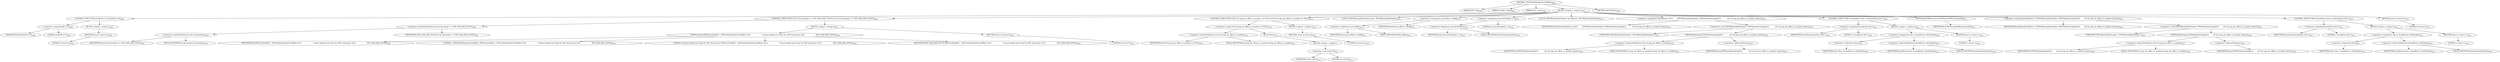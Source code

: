 digraph "_TIFFGetDirNumberFromOffset" {  
"92093" [label = <(METHOD,_TIFFGetDirNumberFromOffset)<SUB>5496</SUB>> ]
"92094" [label = <(PARAM,TIFF *tif)<SUB>5496</SUB>> ]
"92095" [label = <(PARAM,uint64_t diroff)<SUB>5496</SUB>> ]
"92096" [label = <(PARAM,tdir_t *dirn)<SUB>5496</SUB>> ]
"92097" [label = <(BLOCK,&lt;empty&gt;,&lt;empty&gt;)<SUB>5497</SUB>> ]
"92098" [label = <(CONTROL_STRUCTURE,if (diroff == 0),if (diroff == 0))<SUB>5498</SUB>> ]
"92099" [label = <(&lt;operator&gt;.equals,diroff == 0)<SUB>5498</SUB>> ]
"92100" [label = <(IDENTIFIER,diroff,diroff == 0)<SUB>5498</SUB>> ]
"92101" [label = <(LITERAL,0,diroff == 0)<SUB>5498</SUB>> ]
"92102" [label = <(BLOCK,&lt;empty&gt;,&lt;empty&gt;)<SUB>5499</SUB>> ]
"92103" [label = <(RETURN,return 0;,return 0;)<SUB>5499</SUB>> ]
"92104" [label = <(LITERAL,0,return 0;)<SUB>5499</SUB>> ]
"92105" [label = <(CONTROL_STRUCTURE,if (tif-&gt;tif_dirnumber &gt;= TIFF_MAX_DIR_COUNT),if (tif-&gt;tif_dirnumber &gt;= TIFF_MAX_DIR_COUNT))<SUB>5500</SUB>> ]
"92106" [label = <(&lt;operator&gt;.greaterEqualsThan,tif-&gt;tif_dirnumber &gt;= TIFF_MAX_DIR_COUNT)<SUB>5500</SUB>> ]
"92107" [label = <(&lt;operator&gt;.indirectFieldAccess,tif-&gt;tif_dirnumber)<SUB>5500</SUB>> ]
"92108" [label = <(IDENTIFIER,tif,tif-&gt;tif_dirnumber &gt;= TIFF_MAX_DIR_COUNT)<SUB>5500</SUB>> ]
"92109" [label = <(FIELD_IDENTIFIER,tif_dirnumber,tif_dirnumber)<SUB>5500</SUB>> ]
"92110" [label = <(IDENTIFIER,TIFF_MAX_DIR_COUNT,tif-&gt;tif_dirnumber &gt;= TIFF_MAX_DIR_COUNT)<SUB>5500</SUB>> ]
"92111" [label = <(BLOCK,&lt;empty&gt;,&lt;empty&gt;)<SUB>5501</SUB>> ]
"92112" [label = <(TIFFErrorExtR,TIFFErrorExtR(tif, &quot;_TIFFGetDirNumberFromOffset&quot;,\012                      &quot;Cannot handle more than %u TIFF directories&quot;,\012                      TIFF_MAX_DIR_COUNT))<SUB>5502</SUB>> ]
"92113" [label = <(IDENTIFIER,tif,TIFFErrorExtR(tif, &quot;_TIFFGetDirNumberFromOffset&quot;,\012                      &quot;Cannot handle more than %u TIFF directories&quot;,\012                      TIFF_MAX_DIR_COUNT))<SUB>5502</SUB>> ]
"92114" [label = <(LITERAL,&quot;_TIFFGetDirNumberFromOffset&quot;,TIFFErrorExtR(tif, &quot;_TIFFGetDirNumberFromOffset&quot;,\012                      &quot;Cannot handle more than %u TIFF directories&quot;,\012                      TIFF_MAX_DIR_COUNT))<SUB>5502</SUB>> ]
"92115" [label = <(LITERAL,&quot;Cannot handle more than %u TIFF directories&quot;,TIFFErrorExtR(tif, &quot;_TIFFGetDirNumberFromOffset&quot;,\012                      &quot;Cannot handle more than %u TIFF directories&quot;,\012                      TIFF_MAX_DIR_COUNT))<SUB>5503</SUB>> ]
"92116" [label = <(IDENTIFIER,TIFF_MAX_DIR_COUNT,TIFFErrorExtR(tif, &quot;_TIFFGetDirNumberFromOffset&quot;,\012                      &quot;Cannot handle more than %u TIFF directories&quot;,\012                      TIFF_MAX_DIR_COUNT))<SUB>5504</SUB>> ]
"92117" [label = <(RETURN,return 0;,return 0;)<SUB>5505</SUB>> ]
"92118" [label = <(LITERAL,0,return 0;)<SUB>5505</SUB>> ]
"92119" [label = <(CONTROL_STRUCTURE,if (tif-&gt;tif_map_dir_offset_to_number == NULL),if (tif-&gt;tif_map_dir_offset_to_number == NULL))<SUB>5512</SUB>> ]
"92120" [label = <(&lt;operator&gt;.equals,tif-&gt;tif_map_dir_offset_to_number == NULL)<SUB>5512</SUB>> ]
"92121" [label = <(&lt;operator&gt;.indirectFieldAccess,tif-&gt;tif_map_dir_offset_to_number)<SUB>5512</SUB>> ]
"92122" [label = <(IDENTIFIER,tif,tif-&gt;tif_map_dir_offset_to_number == NULL)<SUB>5512</SUB>> ]
"92123" [label = <(FIELD_IDENTIFIER,tif_map_dir_offset_to_number,tif_map_dir_offset_to_number)<SUB>5512</SUB>> ]
"92124" [label = <(NULL,NULL)<SUB>5512</SUB>> ]
"92125" [label = <(BLOCK,&lt;empty&gt;,&lt;empty&gt;)> ]
"92126" [label = <(&lt;operator&gt;.cast,(void *)0)<SUB>5512</SUB>> ]
"92127" [label = <(UNKNOWN,void *,void *)<SUB>5512</SUB>> ]
"92128" [label = <(LITERAL,0,(void *)0)<SUB>5512</SUB>> ]
"92129" [label = <(BLOCK,&lt;empty&gt;,&lt;empty&gt;)<SUB>5513</SUB>> ]
"92130" [label = <(RETURN,return 0;,return 0;)<SUB>5513</SUB>> ]
"92131" [label = <(LITERAL,0,return 0;)<SUB>5513</SUB>> ]
"92132" [label = <(LOCAL,TIFFOffsetAndDirNumber entry: TIFFOffsetAndDirNumber)<SUB>5514</SUB>> ]
"92133" [label = <(&lt;operator&gt;.assignment,entry.offset = diroff)<SUB>5515</SUB>> ]
"92134" [label = <(&lt;operator&gt;.fieldAccess,entry.offset)<SUB>5515</SUB>> ]
"92135" [label = <(IDENTIFIER,entry,entry.offset = diroff)<SUB>5515</SUB>> ]
"92136" [label = <(FIELD_IDENTIFIER,offset,offset)<SUB>5515</SUB>> ]
"92137" [label = <(IDENTIFIER,diroff,entry.offset = diroff)<SUB>5515</SUB>> ]
"92138" [label = <(&lt;operator&gt;.assignment,entry.dirNumber = 0)<SUB>5516</SUB>> ]
"92139" [label = <(&lt;operator&gt;.fieldAccess,entry.dirNumber)<SUB>5516</SUB>> ]
"92140" [label = <(IDENTIFIER,entry,entry.dirNumber = 0)<SUB>5516</SUB>> ]
"92141" [label = <(FIELD_IDENTIFIER,dirNumber,dirNumber)<SUB>5516</SUB>> ]
"92142" [label = <(LITERAL,0,entry.dirNumber = 0)<SUB>5516</SUB>> ]
"92143" [label = <(LOCAL,TIFFOffsetAndDirNumber* foundEntry: TIFFOffsetAndDirNumber)<SUB>5518</SUB>> ]
"92144" [label = <(&lt;operator&gt;.assignment,*foundEntry =\012        (TIFFOffsetAndDirNumber *)TIFFHashSetLookup(\012            tif-&gt;tif_map_dir_offset_to_number, &amp;entry))<SUB>5518</SUB>> ]
"92145" [label = <(IDENTIFIER,foundEntry,*foundEntry =\012        (TIFFOffsetAndDirNumber *)TIFFHashSetLookup(\012            tif-&gt;tif_map_dir_offset_to_number, &amp;entry))<SUB>5518</SUB>> ]
"92146" [label = <(&lt;operator&gt;.cast,(TIFFOffsetAndDirNumber *)TIFFHashSetLookup(\012            tif-&gt;tif_map_dir_offset_to_number, &amp;entry))<SUB>5519</SUB>> ]
"92147" [label = <(UNKNOWN,TIFFOffsetAndDirNumber *,TIFFOffsetAndDirNumber *)<SUB>5519</SUB>> ]
"92148" [label = <(TIFFHashSetLookup,TIFFHashSetLookup(\012            tif-&gt;tif_map_dir_offset_to_number, &amp;entry))<SUB>5519</SUB>> ]
"92149" [label = <(&lt;operator&gt;.indirectFieldAccess,tif-&gt;tif_map_dir_offset_to_number)<SUB>5520</SUB>> ]
"92150" [label = <(IDENTIFIER,tif,TIFFHashSetLookup(\012            tif-&gt;tif_map_dir_offset_to_number, &amp;entry))<SUB>5520</SUB>> ]
"92151" [label = <(FIELD_IDENTIFIER,tif_map_dir_offset_to_number,tif_map_dir_offset_to_number)<SUB>5520</SUB>> ]
"92152" [label = <(&lt;operator&gt;.addressOf,&amp;entry)<SUB>5520</SUB>> ]
"92153" [label = <(IDENTIFIER,entry,TIFFHashSetLookup(\012            tif-&gt;tif_map_dir_offset_to_number, &amp;entry))<SUB>5520</SUB>> ]
"92154" [label = <(CONTROL_STRUCTURE,if (foundEntry &amp;&amp; 1),if (foundEntry &amp;&amp; 1))<SUB>5521</SUB>> ]
"92155" [label = <(&lt;operator&gt;.logicalAnd,foundEntry &amp;&amp; 1)<SUB>5521</SUB>> ]
"92156" [label = <(IDENTIFIER,foundEntry,foundEntry &amp;&amp; 1)<SUB>5521</SUB>> ]
"92157" [label = <(LITERAL,1,foundEntry &amp;&amp; 1)<SUB>5521</SUB>> ]
"92158" [label = <(BLOCK,&lt;empty&gt;,&lt;empty&gt;)<SUB>5522</SUB>> ]
"92159" [label = <(&lt;operator&gt;.assignment,*dirn = foundEntry-&gt;dirNumber)<SUB>5523</SUB>> ]
"92160" [label = <(&lt;operator&gt;.indirection,*dirn)<SUB>5523</SUB>> ]
"92161" [label = <(IDENTIFIER,dirn,*dirn = foundEntry-&gt;dirNumber)<SUB>5523</SUB>> ]
"92162" [label = <(&lt;operator&gt;.indirectFieldAccess,foundEntry-&gt;dirNumber)<SUB>5523</SUB>> ]
"92163" [label = <(IDENTIFIER,foundEntry,*dirn = foundEntry-&gt;dirNumber)<SUB>5523</SUB>> ]
"92164" [label = <(FIELD_IDENTIFIER,dirNumber,dirNumber)<SUB>5523</SUB>> ]
"92165" [label = <(RETURN,return 1;,return 1;)<SUB>5524</SUB>> ]
"92166" [label = <(LITERAL,1,return 1;)<SUB>5524</SUB>> ]
"92167" [label = <(TIFFNumberOfDirectories,TIFFNumberOfDirectories(tif))<SUB>5527</SUB>> ]
"92168" [label = <(IDENTIFIER,tif,TIFFNumberOfDirectories(tif))<SUB>5527</SUB>> ]
"92169" [label = <(&lt;operator&gt;.assignment,foundEntry = (TIFFOffsetAndDirNumber *)TIFFHashSetLookup(\012        tif-&gt;tif_map_dir_offset_to_number, &amp;entry))<SUB>5529</SUB>> ]
"92170" [label = <(IDENTIFIER,foundEntry,foundEntry = (TIFFOffsetAndDirNumber *)TIFFHashSetLookup(\012        tif-&gt;tif_map_dir_offset_to_number, &amp;entry))<SUB>5529</SUB>> ]
"92171" [label = <(&lt;operator&gt;.cast,(TIFFOffsetAndDirNumber *)TIFFHashSetLookup(\012        tif-&gt;tif_map_dir_offset_to_number, &amp;entry))<SUB>5529</SUB>> ]
"92172" [label = <(UNKNOWN,TIFFOffsetAndDirNumber *,TIFFOffsetAndDirNumber *)<SUB>5529</SUB>> ]
"92173" [label = <(TIFFHashSetLookup,TIFFHashSetLookup(\012        tif-&gt;tif_map_dir_offset_to_number, &amp;entry))<SUB>5529</SUB>> ]
"92174" [label = <(&lt;operator&gt;.indirectFieldAccess,tif-&gt;tif_map_dir_offset_to_number)<SUB>5530</SUB>> ]
"92175" [label = <(IDENTIFIER,tif,TIFFHashSetLookup(\012        tif-&gt;tif_map_dir_offset_to_number, &amp;entry))<SUB>5530</SUB>> ]
"92176" [label = <(FIELD_IDENTIFIER,tif_map_dir_offset_to_number,tif_map_dir_offset_to_number)<SUB>5530</SUB>> ]
"92177" [label = <(&lt;operator&gt;.addressOf,&amp;entry)<SUB>5530</SUB>> ]
"92178" [label = <(IDENTIFIER,entry,TIFFHashSetLookup(\012        tif-&gt;tif_map_dir_offset_to_number, &amp;entry))<SUB>5530</SUB>> ]
"92179" [label = <(CONTROL_STRUCTURE,if (foundEntry &amp;&amp; 1),if (foundEntry &amp;&amp; 1))<SUB>5531</SUB>> ]
"92180" [label = <(&lt;operator&gt;.logicalAnd,foundEntry &amp;&amp; 1)<SUB>5531</SUB>> ]
"92181" [label = <(IDENTIFIER,foundEntry,foundEntry &amp;&amp; 1)<SUB>5531</SUB>> ]
"92182" [label = <(LITERAL,1,foundEntry &amp;&amp; 1)<SUB>5531</SUB>> ]
"92183" [label = <(BLOCK,&lt;empty&gt;,&lt;empty&gt;)<SUB>5532</SUB>> ]
"92184" [label = <(&lt;operator&gt;.assignment,*dirn = foundEntry-&gt;dirNumber)<SUB>5533</SUB>> ]
"92185" [label = <(&lt;operator&gt;.indirection,*dirn)<SUB>5533</SUB>> ]
"92186" [label = <(IDENTIFIER,dirn,*dirn = foundEntry-&gt;dirNumber)<SUB>5533</SUB>> ]
"92187" [label = <(&lt;operator&gt;.indirectFieldAccess,foundEntry-&gt;dirNumber)<SUB>5533</SUB>> ]
"92188" [label = <(IDENTIFIER,foundEntry,*dirn = foundEntry-&gt;dirNumber)<SUB>5533</SUB>> ]
"92189" [label = <(FIELD_IDENTIFIER,dirNumber,dirNumber)<SUB>5533</SUB>> ]
"92190" [label = <(RETURN,return 1;,return 1;)<SUB>5534</SUB>> ]
"92191" [label = <(LITERAL,1,return 1;)<SUB>5534</SUB>> ]
"92192" [label = <(RETURN,return 0;,return 0;)<SUB>5537</SUB>> ]
"92193" [label = <(LITERAL,0,return 0;)<SUB>5537</SUB>> ]
"92194" [label = <(METHOD_RETURN,int)<SUB>5496</SUB>> ]
  "92093" -> "92094" 
  "92093" -> "92095" 
  "92093" -> "92096" 
  "92093" -> "92097" 
  "92093" -> "92194" 
  "92097" -> "92098" 
  "92097" -> "92105" 
  "92097" -> "92119" 
  "92097" -> "92132" 
  "92097" -> "92133" 
  "92097" -> "92138" 
  "92097" -> "92143" 
  "92097" -> "92144" 
  "92097" -> "92154" 
  "92097" -> "92167" 
  "92097" -> "92169" 
  "92097" -> "92179" 
  "92097" -> "92192" 
  "92098" -> "92099" 
  "92098" -> "92102" 
  "92099" -> "92100" 
  "92099" -> "92101" 
  "92102" -> "92103" 
  "92103" -> "92104" 
  "92105" -> "92106" 
  "92105" -> "92111" 
  "92106" -> "92107" 
  "92106" -> "92110" 
  "92107" -> "92108" 
  "92107" -> "92109" 
  "92111" -> "92112" 
  "92111" -> "92117" 
  "92112" -> "92113" 
  "92112" -> "92114" 
  "92112" -> "92115" 
  "92112" -> "92116" 
  "92117" -> "92118" 
  "92119" -> "92120" 
  "92119" -> "92129" 
  "92120" -> "92121" 
  "92120" -> "92124" 
  "92121" -> "92122" 
  "92121" -> "92123" 
  "92124" -> "92125" 
  "92125" -> "92126" 
  "92126" -> "92127" 
  "92126" -> "92128" 
  "92129" -> "92130" 
  "92130" -> "92131" 
  "92133" -> "92134" 
  "92133" -> "92137" 
  "92134" -> "92135" 
  "92134" -> "92136" 
  "92138" -> "92139" 
  "92138" -> "92142" 
  "92139" -> "92140" 
  "92139" -> "92141" 
  "92144" -> "92145" 
  "92144" -> "92146" 
  "92146" -> "92147" 
  "92146" -> "92148" 
  "92148" -> "92149" 
  "92148" -> "92152" 
  "92149" -> "92150" 
  "92149" -> "92151" 
  "92152" -> "92153" 
  "92154" -> "92155" 
  "92154" -> "92158" 
  "92155" -> "92156" 
  "92155" -> "92157" 
  "92158" -> "92159" 
  "92158" -> "92165" 
  "92159" -> "92160" 
  "92159" -> "92162" 
  "92160" -> "92161" 
  "92162" -> "92163" 
  "92162" -> "92164" 
  "92165" -> "92166" 
  "92167" -> "92168" 
  "92169" -> "92170" 
  "92169" -> "92171" 
  "92171" -> "92172" 
  "92171" -> "92173" 
  "92173" -> "92174" 
  "92173" -> "92177" 
  "92174" -> "92175" 
  "92174" -> "92176" 
  "92177" -> "92178" 
  "92179" -> "92180" 
  "92179" -> "92183" 
  "92180" -> "92181" 
  "92180" -> "92182" 
  "92183" -> "92184" 
  "92183" -> "92190" 
  "92184" -> "92185" 
  "92184" -> "92187" 
  "92185" -> "92186" 
  "92187" -> "92188" 
  "92187" -> "92189" 
  "92190" -> "92191" 
  "92192" -> "92193" 
}
